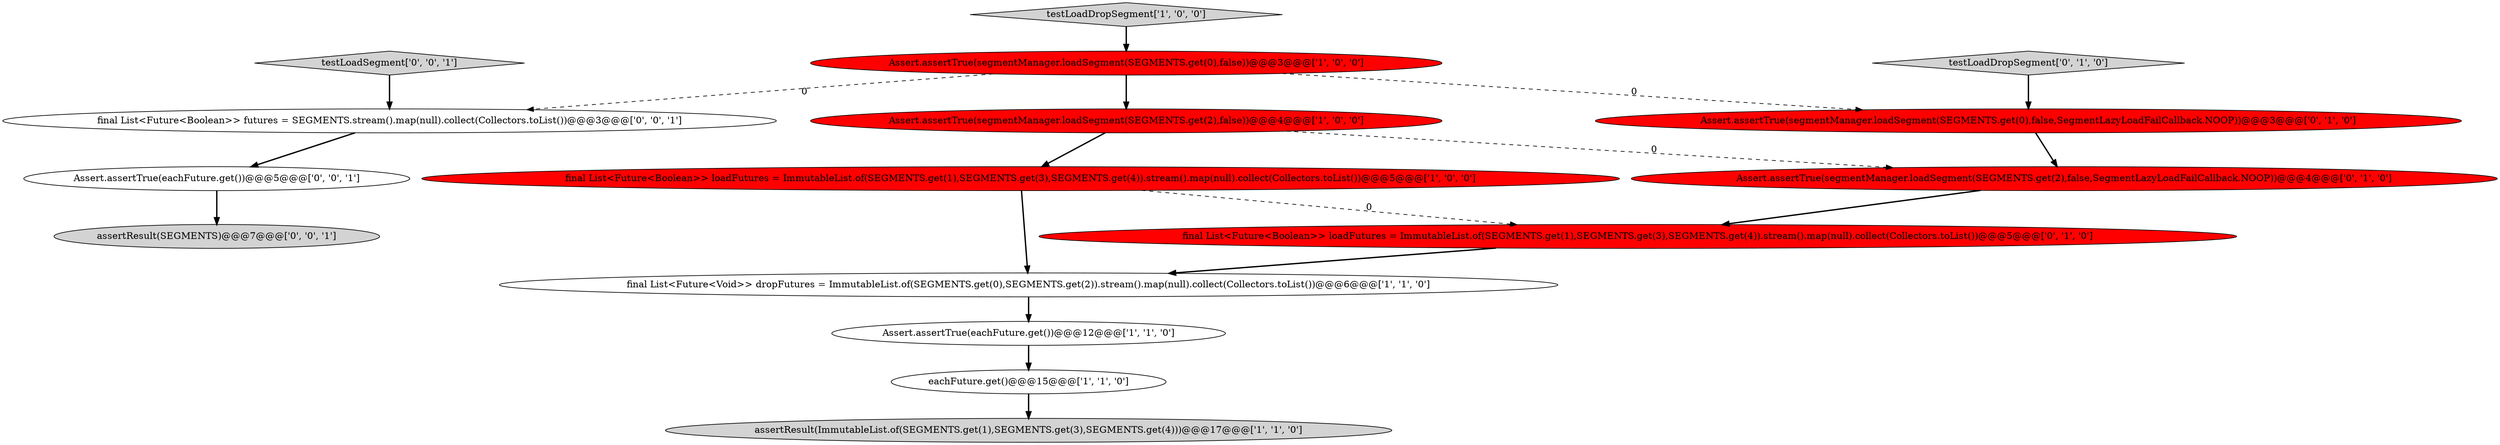 digraph {
2 [style = filled, label = "final List<Future<Void>> dropFutures = ImmutableList.of(SEGMENTS.get(0),SEGMENTS.get(2)).stream().map(null).collect(Collectors.toList())@@@6@@@['1', '1', '0']", fillcolor = white, shape = ellipse image = "AAA0AAABBB1BBB"];
6 [style = filled, label = "testLoadDropSegment['1', '0', '0']", fillcolor = lightgray, shape = diamond image = "AAA0AAABBB1BBB"];
1 [style = filled, label = "Assert.assertTrue(segmentManager.loadSegment(SEGMENTS.get(0),false))@@@3@@@['1', '0', '0']", fillcolor = red, shape = ellipse image = "AAA1AAABBB1BBB"];
0 [style = filled, label = "Assert.assertTrue(segmentManager.loadSegment(SEGMENTS.get(2),false))@@@4@@@['1', '0', '0']", fillcolor = red, shape = ellipse image = "AAA1AAABBB1BBB"];
8 [style = filled, label = "testLoadDropSegment['0', '1', '0']", fillcolor = lightgray, shape = diamond image = "AAA0AAABBB2BBB"];
5 [style = filled, label = "assertResult(ImmutableList.of(SEGMENTS.get(1),SEGMENTS.get(3),SEGMENTS.get(4)))@@@17@@@['1', '1', '0']", fillcolor = lightgray, shape = ellipse image = "AAA0AAABBB1BBB"];
7 [style = filled, label = "final List<Future<Boolean>> loadFutures = ImmutableList.of(SEGMENTS.get(1),SEGMENTS.get(3),SEGMENTS.get(4)).stream().map(null).collect(Collectors.toList())@@@5@@@['1', '0', '0']", fillcolor = red, shape = ellipse image = "AAA1AAABBB1BBB"];
15 [style = filled, label = "testLoadSegment['0', '0', '1']", fillcolor = lightgray, shape = diamond image = "AAA0AAABBB3BBB"];
3 [style = filled, label = "eachFuture.get()@@@15@@@['1', '1', '0']", fillcolor = white, shape = ellipse image = "AAA0AAABBB1BBB"];
11 [style = filled, label = "Assert.assertTrue(segmentManager.loadSegment(SEGMENTS.get(2),false,SegmentLazyLoadFailCallback.NOOP))@@@4@@@['0', '1', '0']", fillcolor = red, shape = ellipse image = "AAA1AAABBB2BBB"];
10 [style = filled, label = "final List<Future<Boolean>> loadFutures = ImmutableList.of(SEGMENTS.get(1),SEGMENTS.get(3),SEGMENTS.get(4)).stream().map(null).collect(Collectors.toList())@@@5@@@['0', '1', '0']", fillcolor = red, shape = ellipse image = "AAA1AAABBB2BBB"];
14 [style = filled, label = "assertResult(SEGMENTS)@@@7@@@['0', '0', '1']", fillcolor = lightgray, shape = ellipse image = "AAA0AAABBB3BBB"];
4 [style = filled, label = "Assert.assertTrue(eachFuture.get())@@@12@@@['1', '1', '0']", fillcolor = white, shape = ellipse image = "AAA0AAABBB1BBB"];
12 [style = filled, label = "final List<Future<Boolean>> futures = SEGMENTS.stream().map(null).collect(Collectors.toList())@@@3@@@['0', '0', '1']", fillcolor = white, shape = ellipse image = "AAA0AAABBB3BBB"];
9 [style = filled, label = "Assert.assertTrue(segmentManager.loadSegment(SEGMENTS.get(0),false,SegmentLazyLoadFailCallback.NOOP))@@@3@@@['0', '1', '0']", fillcolor = red, shape = ellipse image = "AAA1AAABBB2BBB"];
13 [style = filled, label = "Assert.assertTrue(eachFuture.get())@@@5@@@['0', '0', '1']", fillcolor = white, shape = ellipse image = "AAA0AAABBB3BBB"];
8->9 [style = bold, label=""];
6->1 [style = bold, label=""];
4->3 [style = bold, label=""];
12->13 [style = bold, label=""];
10->2 [style = bold, label=""];
3->5 [style = bold, label=""];
15->12 [style = bold, label=""];
1->9 [style = dashed, label="0"];
0->11 [style = dashed, label="0"];
1->0 [style = bold, label=""];
7->10 [style = dashed, label="0"];
9->11 [style = bold, label=""];
1->12 [style = dashed, label="0"];
2->4 [style = bold, label=""];
7->2 [style = bold, label=""];
11->10 [style = bold, label=""];
13->14 [style = bold, label=""];
0->7 [style = bold, label=""];
}

